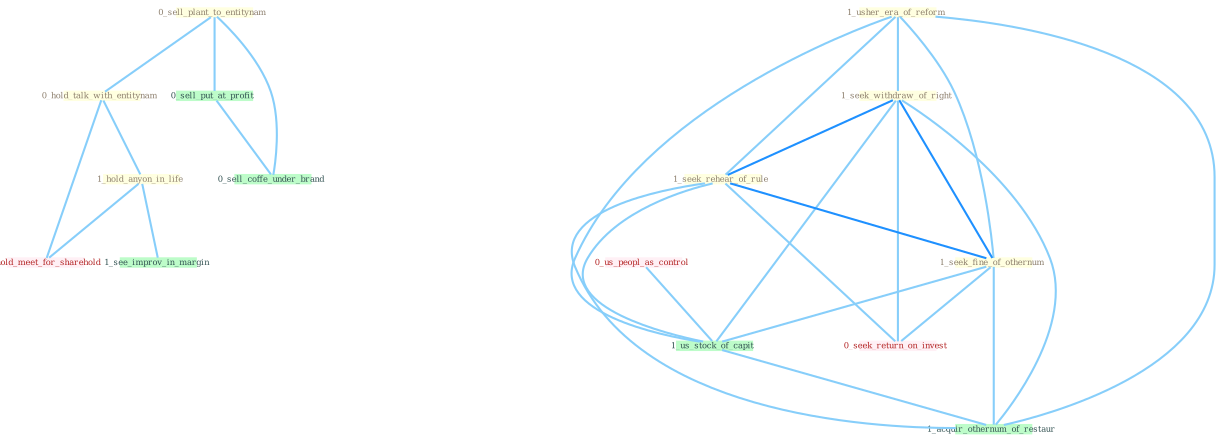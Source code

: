 Graph G{ 
    node
    [shape=polygon,style=filled,width=.5,height=.06,color="#BDFCC9",fixedsize=true,fontsize=4,
    fontcolor="#2f4f4f"];
    {node
    [color="#ffffe0", fontcolor="#8b7d6b"] "0_sell_plant_to_entitynam " "0_hold_talk_with_entitynam " "1_usher_era_of_reform " "1_seek_withdraw_of_right " "1_hold_anyon_in_life " "1_seek_rehear_of_rule " "1_seek_fine_of_othernum "}
{node [color="#fff0f5", fontcolor="#b22222"] "0_us_peopl_as_control " "0_seek_return_on_invest " "1_hold_meet_for_sharehold "}
edge [color="#B0E2FF"];

	"0_sell_plant_to_entitynam " -- "0_hold_talk_with_entitynam " [w="1", color="#87cefa" ];
	"0_sell_plant_to_entitynam " -- "0_sell_put_at_profit " [w="1", color="#87cefa" ];
	"0_sell_plant_to_entitynam " -- "0_sell_coffe_under_brand " [w="1", color="#87cefa" ];
	"0_hold_talk_with_entitynam " -- "1_hold_anyon_in_life " [w="1", color="#87cefa" ];
	"0_hold_talk_with_entitynam " -- "1_hold_meet_for_sharehold " [w="1", color="#87cefa" ];
	"1_usher_era_of_reform " -- "1_seek_withdraw_of_right " [w="1", color="#87cefa" ];
	"1_usher_era_of_reform " -- "1_seek_rehear_of_rule " [w="1", color="#87cefa" ];
	"1_usher_era_of_reform " -- "1_seek_fine_of_othernum " [w="1", color="#87cefa" ];
	"1_usher_era_of_reform " -- "1_us_stock_of_capit " [w="1", color="#87cefa" ];
	"1_usher_era_of_reform " -- "1_acquir_othernum_of_restaur " [w="1", color="#87cefa" ];
	"1_seek_withdraw_of_right " -- "1_seek_rehear_of_rule " [w="2", color="#1e90ff" , len=0.8];
	"1_seek_withdraw_of_right " -- "1_seek_fine_of_othernum " [w="2", color="#1e90ff" , len=0.8];
	"1_seek_withdraw_of_right " -- "0_seek_return_on_invest " [w="1", color="#87cefa" ];
	"1_seek_withdraw_of_right " -- "1_us_stock_of_capit " [w="1", color="#87cefa" ];
	"1_seek_withdraw_of_right " -- "1_acquir_othernum_of_restaur " [w="1", color="#87cefa" ];
	"1_hold_anyon_in_life " -- "1_see_improv_in_margin " [w="1", color="#87cefa" ];
	"1_hold_anyon_in_life " -- "1_hold_meet_for_sharehold " [w="1", color="#87cefa" ];
	"1_seek_rehear_of_rule " -- "1_seek_fine_of_othernum " [w="2", color="#1e90ff" , len=0.8];
	"1_seek_rehear_of_rule " -- "0_seek_return_on_invest " [w="1", color="#87cefa" ];
	"1_seek_rehear_of_rule " -- "1_us_stock_of_capit " [w="1", color="#87cefa" ];
	"1_seek_rehear_of_rule " -- "1_acquir_othernum_of_restaur " [w="1", color="#87cefa" ];
	"1_seek_fine_of_othernum " -- "0_seek_return_on_invest " [w="1", color="#87cefa" ];
	"1_seek_fine_of_othernum " -- "1_us_stock_of_capit " [w="1", color="#87cefa" ];
	"1_seek_fine_of_othernum " -- "1_acquir_othernum_of_restaur " [w="1", color="#87cefa" ];
	"0_us_peopl_as_control " -- "1_us_stock_of_capit " [w="1", color="#87cefa" ];
	"0_sell_put_at_profit " -- "0_sell_coffe_under_brand " [w="1", color="#87cefa" ];
	"1_us_stock_of_capit " -- "1_acquir_othernum_of_restaur " [w="1", color="#87cefa" ];
}